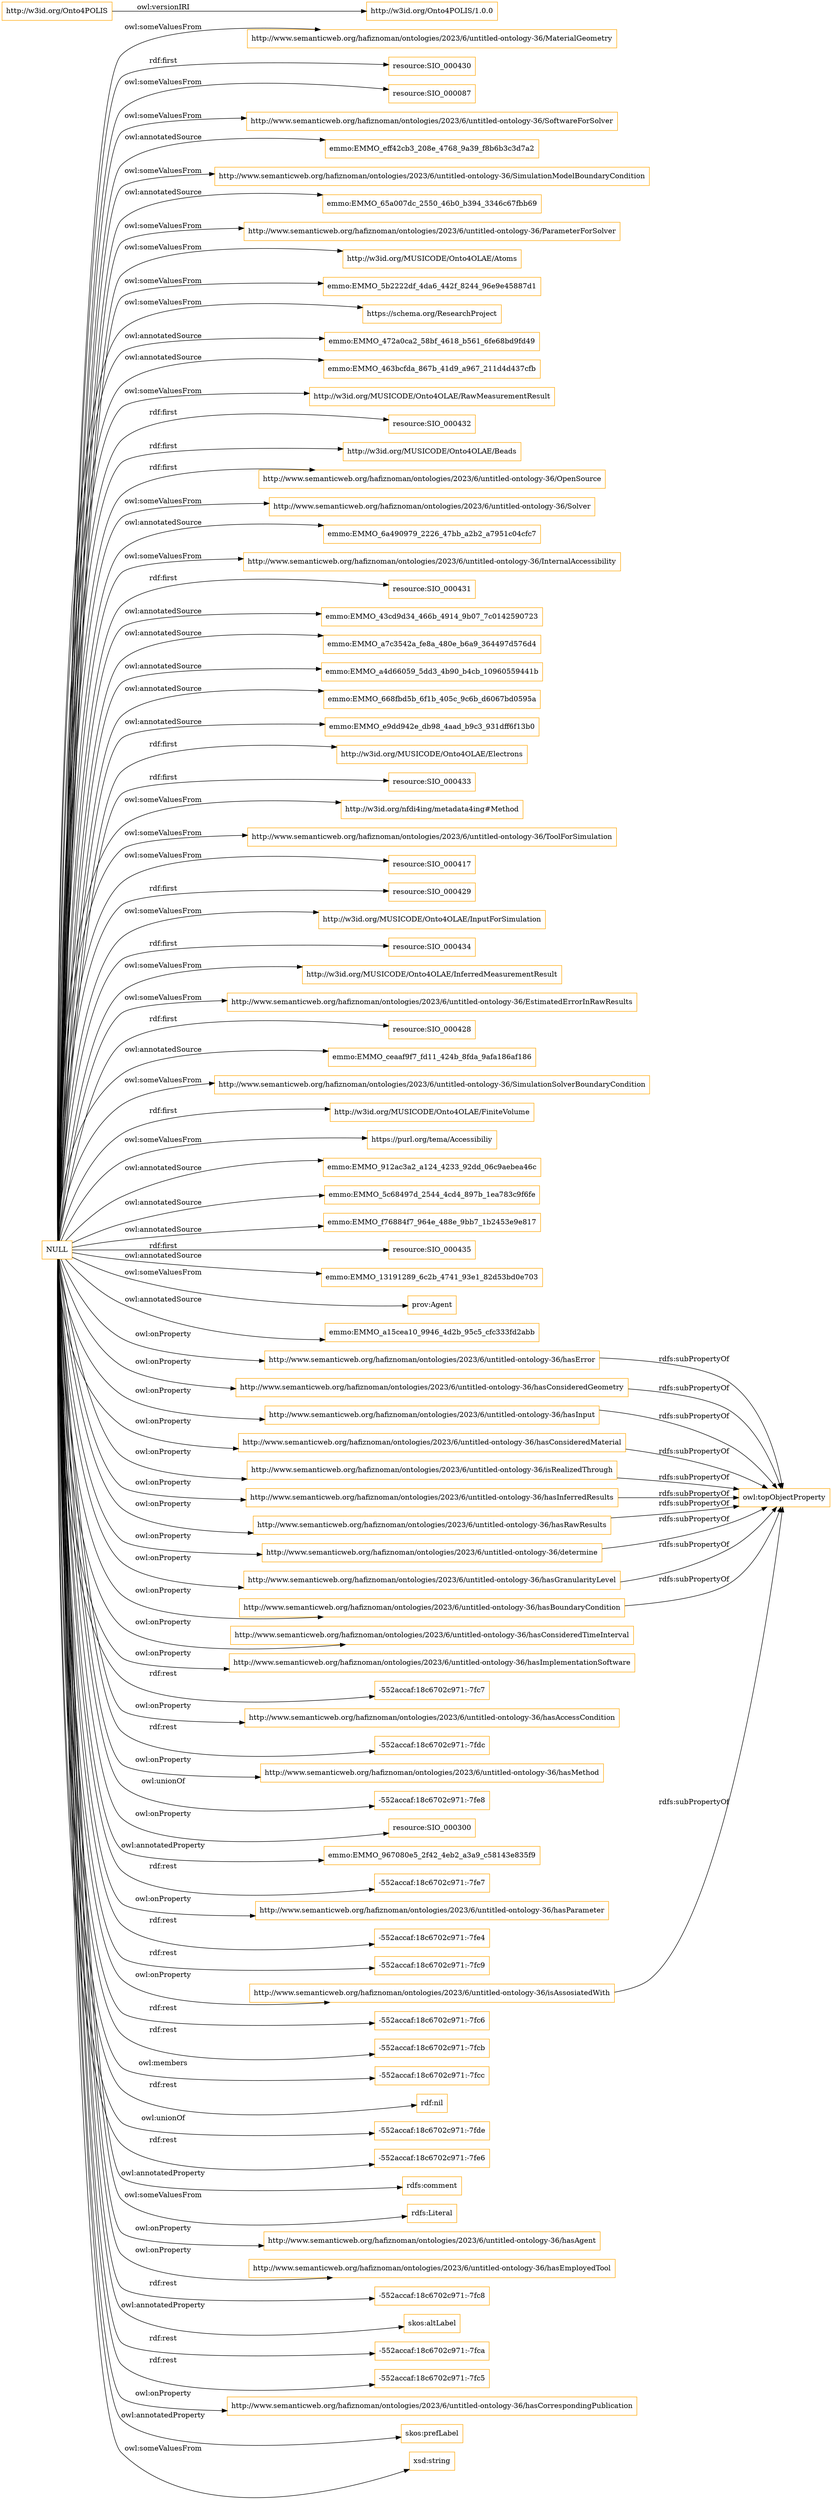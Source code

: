 digraph ar2dtool_diagram { 
rankdir=LR;
size="1501"
node [shape = rectangle, color="orange"]; "http://www.semanticweb.org/hafiznoman/ontologies/2023/6/untitled-ontology-36/MaterialGeometry" "resource:SIO_000430" "resource:SIO_000087" "http://www.semanticweb.org/hafiznoman/ontologies/2023/6/untitled-ontology-36/SoftwareForSolver" "emmo:EMMO_eff42cb3_208e_4768_9a39_f8b6b3c3d7a2" "http://www.semanticweb.org/hafiznoman/ontologies/2023/6/untitled-ontology-36/SimulationModelBoundaryCondition" "emmo:EMMO_65a007dc_2550_46b0_b394_3346c67fbb69" "http://www.semanticweb.org/hafiznoman/ontologies/2023/6/untitled-ontology-36/ParameterForSolver" "http://w3id.org/MUSICODE/Onto4OLAE/Atoms" "emmo:EMMO_5b2222df_4da6_442f_8244_96e9e45887d1" "https://schema.org/ResearchProject" "emmo:EMMO_472a0ca2_58bf_4618_b561_6fe68bd9fd49" "emmo:EMMO_463bcfda_867b_41d9_a967_211d4d437cfb" "http://w3id.org/MUSICODE/Onto4OLAE/RawMeasurementResult" "resource:SIO_000432" "http://w3id.org/MUSICODE/Onto4OLAE/Beads" "http://www.semanticweb.org/hafiznoman/ontologies/2023/6/untitled-ontology-36/OpenSource" "http://www.semanticweb.org/hafiznoman/ontologies/2023/6/untitled-ontology-36/Solver" "emmo:EMMO_6a490979_2226_47bb_a2b2_a7951c04cfc7" "http://www.semanticweb.org/hafiznoman/ontologies/2023/6/untitled-ontology-36/InternalAccessibility" "resource:SIO_000431" "emmo:EMMO_43cd9d34_466b_4914_9b07_7c0142590723" "emmo:EMMO_a7c3542a_fe8a_480e_b6a9_364497d576d4" "emmo:EMMO_a4d66059_5dd3_4b90_b4cb_10960559441b" "emmo:EMMO_668fbd5b_6f1b_405c_9c6b_d6067bd0595a" "emmo:EMMO_e9dd942e_db98_4aad_b9c3_931dff6f13b0" "http://w3id.org/MUSICODE/Onto4OLAE/Electrons" "resource:SIO_000433" "http://w3id.org/nfdi4ing/metadata4ing#Method" "http://www.semanticweb.org/hafiznoman/ontologies/2023/6/untitled-ontology-36/ToolForSimulation" "resource:SIO_000417" "resource:SIO_000429" "http://w3id.org/MUSICODE/Onto4OLAE/InputForSimulation" "resource:SIO_000434" "http://w3id.org/MUSICODE/Onto4OLAE/InferredMeasurementResult" "http://www.semanticweb.org/hafiznoman/ontologies/2023/6/untitled-ontology-36/EstimatedErrorInRawResults" "resource:SIO_000428" "emmo:EMMO_ceaaf9f7_fd11_424b_8fda_9afa186af186" "http://www.semanticweb.org/hafiznoman/ontologies/2023/6/untitled-ontology-36/SimulationSolverBoundaryCondition" "http://w3id.org/MUSICODE/Onto4OLAE/FiniteVolume" "https://purl.org/tema/Accessibiliy" "emmo:EMMO_912ac3a2_a124_4233_92dd_06c9aebea46c" "emmo:EMMO_5c68497d_2544_4cd4_897b_1ea783c9f6fe" "emmo:EMMO_f76884f7_964e_488e_9bb7_1b2453e9e817" "resource:SIO_000435" "emmo:EMMO_13191289_6c2b_4741_93e1_82d53bd0e703" "prov:Agent" "emmo:EMMO_a15cea10_9946_4d2b_95c5_cfc333fd2abb" ; /*classes style*/
	"http://www.semanticweb.org/hafiznoman/ontologies/2023/6/untitled-ontology-36/hasError" -> "owl:topObjectProperty" [ label = "rdfs:subPropertyOf" ];
	"http://www.semanticweb.org/hafiznoman/ontologies/2023/6/untitled-ontology-36/hasConsideredGeometry" -> "owl:topObjectProperty" [ label = "rdfs:subPropertyOf" ];
	"http://www.semanticweb.org/hafiznoman/ontologies/2023/6/untitled-ontology-36/hasInput" -> "owl:topObjectProperty" [ label = "rdfs:subPropertyOf" ];
	"http://www.semanticweb.org/hafiznoman/ontologies/2023/6/untitled-ontology-36/hasConsideredMaterial" -> "owl:topObjectProperty" [ label = "rdfs:subPropertyOf" ];
	"http://www.semanticweb.org/hafiznoman/ontologies/2023/6/untitled-ontology-36/isRealizedThrough" -> "owl:topObjectProperty" [ label = "rdfs:subPropertyOf" ];
	"http://w3id.org/Onto4POLIS" -> "http://w3id.org/Onto4POLIS/1.0.0" [ label = "owl:versionIRI" ];
	"http://www.semanticweb.org/hafiznoman/ontologies/2023/6/untitled-ontology-36/hasInferredResults" -> "owl:topObjectProperty" [ label = "rdfs:subPropertyOf" ];
	"http://www.semanticweb.org/hafiznoman/ontologies/2023/6/untitled-ontology-36/hasRawResults" -> "owl:topObjectProperty" [ label = "rdfs:subPropertyOf" ];
	"http://www.semanticweb.org/hafiznoman/ontologies/2023/6/untitled-ontology-36/determine" -> "owl:topObjectProperty" [ label = "rdfs:subPropertyOf" ];
	"http://www.semanticweb.org/hafiznoman/ontologies/2023/6/untitled-ontology-36/hasGranularityLevel" -> "owl:topObjectProperty" [ label = "rdfs:subPropertyOf" ];
	"http://www.semanticweb.org/hafiznoman/ontologies/2023/6/untitled-ontology-36/hasBoundaryCondition" -> "owl:topObjectProperty" [ label = "rdfs:subPropertyOf" ];
	"NULL" -> "http://www.semanticweb.org/hafiznoman/ontologies/2023/6/untitled-ontology-36/determine" [ label = "owl:onProperty" ];
	"NULL" -> "http://w3id.org/MUSICODE/Onto4OLAE/FiniteVolume" [ label = "rdf:first" ];
	"NULL" -> "http://www.semanticweb.org/hafiznoman/ontologies/2023/6/untitled-ontology-36/hasConsideredTimeInterval" [ label = "owl:onProperty" ];
	"NULL" -> "emmo:EMMO_463bcfda_867b_41d9_a967_211d4d437cfb" [ label = "owl:annotatedSource" ];
	"NULL" -> "https://schema.org/ResearchProject" [ label = "owl:someValuesFrom" ];
	"NULL" -> "http://www.semanticweb.org/hafiznoman/ontologies/2023/6/untitled-ontology-36/isRealizedThrough" [ label = "owl:onProperty" ];
	"NULL" -> "http://www.semanticweb.org/hafiznoman/ontologies/2023/6/untitled-ontology-36/hasGranularityLevel" [ label = "owl:onProperty" ];
	"NULL" -> "http://www.semanticweb.org/hafiznoman/ontologies/2023/6/untitled-ontology-36/hasError" [ label = "owl:onProperty" ];
	"NULL" -> "emmo:EMMO_472a0ca2_58bf_4618_b561_6fe68bd9fd49" [ label = "owl:annotatedSource" ];
	"NULL" -> "emmo:EMMO_13191289_6c2b_4741_93e1_82d53bd0e703" [ label = "owl:annotatedSource" ];
	"NULL" -> "http://www.semanticweb.org/hafiznoman/ontologies/2023/6/untitled-ontology-36/ToolForSimulation" [ label = "owl:someValuesFrom" ];
	"NULL" -> "http://www.semanticweb.org/hafiznoman/ontologies/2023/6/untitled-ontology-36/hasImplementationSoftware" [ label = "owl:onProperty" ];
	"NULL" -> "-552accaf:18c6702c971:-7fc7" [ label = "rdf:rest" ];
	"NULL" -> "http://w3id.org/MUSICODE/Onto4OLAE/Atoms" [ label = "owl:someValuesFrom" ];
	"NULL" -> "http://w3id.org/MUSICODE/Onto4OLAE/Beads" [ label = "rdf:first" ];
	"NULL" -> "http://www.semanticweb.org/hafiznoman/ontologies/2023/6/untitled-ontology-36/hasAccessCondition" [ label = "owl:onProperty" ];
	"NULL" -> "-552accaf:18c6702c971:-7fdc" [ label = "rdf:rest" ];
	"NULL" -> "emmo:EMMO_eff42cb3_208e_4768_9a39_f8b6b3c3d7a2" [ label = "owl:annotatedSource" ];
	"NULL" -> "emmo:EMMO_6a490979_2226_47bb_a2b2_a7951c04cfc7" [ label = "owl:annotatedSource" ];
	"NULL" -> "http://w3id.org/MUSICODE/Onto4OLAE/RawMeasurementResult" [ label = "owl:someValuesFrom" ];
	"NULL" -> "emmo:EMMO_ceaaf9f7_fd11_424b_8fda_9afa186af186" [ label = "owl:annotatedSource" ];
	"NULL" -> "http://www.semanticweb.org/hafiznoman/ontologies/2023/6/untitled-ontology-36/SimulationModelBoundaryCondition" [ label = "owl:someValuesFrom" ];
	"NULL" -> "prov:Agent" [ label = "owl:someValuesFrom" ];
	"NULL" -> "http://www.semanticweb.org/hafiznoman/ontologies/2023/6/untitled-ontology-36/hasMethod" [ label = "owl:onProperty" ];
	"NULL" -> "-552accaf:18c6702c971:-7fe8" [ label = "owl:unionOf" ];
	"NULL" -> "resource:SIO_000431" [ label = "rdf:first" ];
	"NULL" -> "resource:SIO_000300" [ label = "owl:onProperty" ];
	"NULL" -> "emmo:EMMO_967080e5_2f42_4eb2_a3a9_c58143e835f9" [ label = "owl:annotatedProperty" ];
	"NULL" -> "resource:SIO_000432" [ label = "rdf:first" ];
	"NULL" -> "emmo:EMMO_a15cea10_9946_4d2b_95c5_cfc333fd2abb" [ label = "owl:annotatedSource" ];
	"NULL" -> "http://www.semanticweb.org/hafiznoman/ontologies/2023/6/untitled-ontology-36/hasBoundaryCondition" [ label = "owl:onProperty" ];
	"NULL" -> "-552accaf:18c6702c971:-7fe7" [ label = "rdf:rest" ];
	"NULL" -> "http://www.semanticweb.org/hafiznoman/ontologies/2023/6/untitled-ontology-36/hasParameter" [ label = "owl:onProperty" ];
	"NULL" -> "http://www.semanticweb.org/hafiznoman/ontologies/2023/6/untitled-ontology-36/SimulationSolverBoundaryCondition" [ label = "owl:someValuesFrom" ];
	"NULL" -> "-552accaf:18c6702c971:-7fe4" [ label = "rdf:rest" ];
	"NULL" -> "http://w3id.org/MUSICODE/Onto4OLAE/Electrons" [ label = "rdf:first" ];
	"NULL" -> "emmo:EMMO_e9dd942e_db98_4aad_b9c3_931dff6f13b0" [ label = "owl:annotatedSource" ];
	"NULL" -> "-552accaf:18c6702c971:-7fc9" [ label = "rdf:rest" ];
	"NULL" -> "http://www.semanticweb.org/hafiznoman/ontologies/2023/6/untitled-ontology-36/hasConsideredGeometry" [ label = "owl:onProperty" ];
	"NULL" -> "http://www.semanticweb.org/hafiznoman/ontologies/2023/6/untitled-ontology-36/isAssosiatedWith" [ label = "owl:onProperty" ];
	"NULL" -> "http://www.semanticweb.org/hafiznoman/ontologies/2023/6/untitled-ontology-36/hasRawResults" [ label = "owl:onProperty" ];
	"NULL" -> "-552accaf:18c6702c971:-7fc6" [ label = "rdf:rest" ];
	"NULL" -> "-552accaf:18c6702c971:-7fcb" [ label = "rdf:rest" ];
	"NULL" -> "http://w3id.org/MUSICODE/Onto4OLAE/InferredMeasurementResult" [ label = "owl:someValuesFrom" ];
	"NULL" -> "http://www.semanticweb.org/hafiznoman/ontologies/2023/6/untitled-ontology-36/hasInferredResults" [ label = "owl:onProperty" ];
	"NULL" -> "emmo:EMMO_65a007dc_2550_46b0_b394_3346c67fbb69" [ label = "owl:annotatedSource" ];
	"NULL" -> "-552accaf:18c6702c971:-7fcc" [ label = "owl:members" ];
	"NULL" -> "resource:SIO_000087" [ label = "owl:someValuesFrom" ];
	"NULL" -> "emmo:EMMO_a4d66059_5dd3_4b90_b4cb_10960559441b" [ label = "owl:annotatedSource" ];
	"NULL" -> "rdf:nil" [ label = "rdf:rest" ];
	"NULL" -> "emmo:EMMO_5c68497d_2544_4cd4_897b_1ea783c9f6fe" [ label = "owl:annotatedSource" ];
	"NULL" -> "resource:SIO_000430" [ label = "rdf:first" ];
	"NULL" -> "-552accaf:18c6702c971:-7fde" [ label = "owl:unionOf" ];
	"NULL" -> "emmo:EMMO_43cd9d34_466b_4914_9b07_7c0142590723" [ label = "owl:annotatedSource" ];
	"NULL" -> "http://www.semanticweb.org/hafiznoman/ontologies/2023/6/untitled-ontology-36/Solver" [ label = "owl:someValuesFrom" ];
	"NULL" -> "-552accaf:18c6702c971:-7fe6" [ label = "rdf:rest" ];
	"NULL" -> "rdfs:comment" [ label = "owl:annotatedProperty" ];
	"NULL" -> "resource:SIO_000435" [ label = "rdf:first" ];
	"NULL" -> "rdfs:Literal" [ label = "owl:someValuesFrom" ];
	"NULL" -> "resource:SIO_000428" [ label = "rdf:first" ];
	"NULL" -> "resource:SIO_000429" [ label = "rdf:first" ];
	"NULL" -> "http://www.semanticweb.org/hafiznoman/ontologies/2023/6/untitled-ontology-36/hasAgent" [ label = "owl:onProperty" ];
	"NULL" -> "https://purl.org/tema/Accessibiliy" [ label = "owl:someValuesFrom" ];
	"NULL" -> "http://www.semanticweb.org/hafiznoman/ontologies/2023/6/untitled-ontology-36/hasEmployedTool" [ label = "owl:onProperty" ];
	"NULL" -> "-552accaf:18c6702c971:-7fc8" [ label = "rdf:rest" ];
	"NULL" -> "skos:altLabel" [ label = "owl:annotatedProperty" ];
	"NULL" -> "http://www.semanticweb.org/hafiznoman/ontologies/2023/6/untitled-ontology-36/SoftwareForSolver" [ label = "owl:someValuesFrom" ];
	"NULL" -> "emmo:EMMO_a7c3542a_fe8a_480e_b6a9_364497d576d4" [ label = "owl:annotatedSource" ];
	"NULL" -> "http://www.semanticweb.org/hafiznoman/ontologies/2023/6/untitled-ontology-36/EstimatedErrorInRawResults" [ label = "owl:someValuesFrom" ];
	"NULL" -> "http://www.semanticweb.org/hafiznoman/ontologies/2023/6/untitled-ontology-36/InternalAccessibility" [ label = "owl:someValuesFrom" ];
	"NULL" -> "-552accaf:18c6702c971:-7fca" [ label = "rdf:rest" ];
	"NULL" -> "-552accaf:18c6702c971:-7fc5" [ label = "rdf:rest" ];
	"NULL" -> "emmo:EMMO_912ac3a2_a124_4233_92dd_06c9aebea46c" [ label = "owl:annotatedSource" ];
	"NULL" -> "http://www.semanticweb.org/hafiznoman/ontologies/2023/6/untitled-ontology-36/ParameterForSolver" [ label = "owl:someValuesFrom" ];
	"NULL" -> "http://www.semanticweb.org/hafiznoman/ontologies/2023/6/untitled-ontology-36/hasInput" [ label = "owl:onProperty" ];
	"NULL" -> "http://www.semanticweb.org/hafiznoman/ontologies/2023/6/untitled-ontology-36/hasCorrespondingPublication" [ label = "owl:onProperty" ];
	"NULL" -> "http://www.semanticweb.org/hafiznoman/ontologies/2023/6/untitled-ontology-36/OpenSource" [ label = "rdf:first" ];
	"NULL" -> "resource:SIO_000417" [ label = "owl:someValuesFrom" ];
	"NULL" -> "http://www.semanticweb.org/hafiznoman/ontologies/2023/6/untitled-ontology-36/MaterialGeometry" [ label = "owl:someValuesFrom" ];
	"NULL" -> "emmo:EMMO_5b2222df_4da6_442f_8244_96e9e45887d1" [ label = "owl:someValuesFrom" ];
	"NULL" -> "resource:SIO_000433" [ label = "rdf:first" ];
	"NULL" -> "resource:SIO_000434" [ label = "rdf:first" ];
	"NULL" -> "http://www.semanticweb.org/hafiznoman/ontologies/2023/6/untitled-ontology-36/hasConsideredMaterial" [ label = "owl:onProperty" ];
	"NULL" -> "http://w3id.org/nfdi4ing/metadata4ing#Method" [ label = "owl:someValuesFrom" ];
	"NULL" -> "http://w3id.org/MUSICODE/Onto4OLAE/InputForSimulation" [ label = "owl:someValuesFrom" ];
	"NULL" -> "skos:prefLabel" [ label = "owl:annotatedProperty" ];
	"NULL" -> "emmo:EMMO_668fbd5b_6f1b_405c_9c6b_d6067bd0595a" [ label = "owl:annotatedSource" ];
	"NULL" -> "emmo:EMMO_f76884f7_964e_488e_9bb7_1b2453e9e817" [ label = "owl:annotatedSource" ];
	"NULL" -> "xsd:string" [ label = "owl:someValuesFrom" ];
	"http://www.semanticweb.org/hafiznoman/ontologies/2023/6/untitled-ontology-36/isAssosiatedWith" -> "owl:topObjectProperty" [ label = "rdfs:subPropertyOf" ];

}
